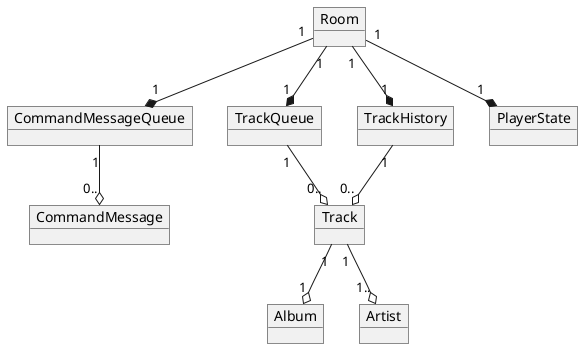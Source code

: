 @startuml
object Room
object Track
object Album
object Artist
object CommandMessage
object CommandMessageQueue
object TrackQueue
object TrackHistory
object PlayerState

Room "1"--*"1" TrackQueue
Room "1"--* "1" TrackHistory
Room "1" --* "1" CommandMessageQueue
CommandMessageQueue "1" --o "0.." CommandMessage
TrackQueue "1"--o "0.." Track
TrackHistory "1" --o "0.." Track
Room "1" --* "1" PlayerState
Track "1" --o "1.." Artist
Track "1" --o "1" Album

@enduml